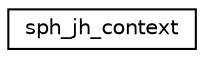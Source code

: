 digraph "Graphical Class Hierarchy"
{
 // LATEX_PDF_SIZE
  edge [fontname="Helvetica",fontsize="10",labelfontname="Helvetica",labelfontsize="10"];
  node [fontname="Helvetica",fontsize="10",shape=record];
  rankdir="LR";
  Node0 [label="sph_jh_context",height=0.2,width=0.4,color="black", fillcolor="white", style="filled",URL="$structsph__jh__context.html",tooltip=" "];
}
